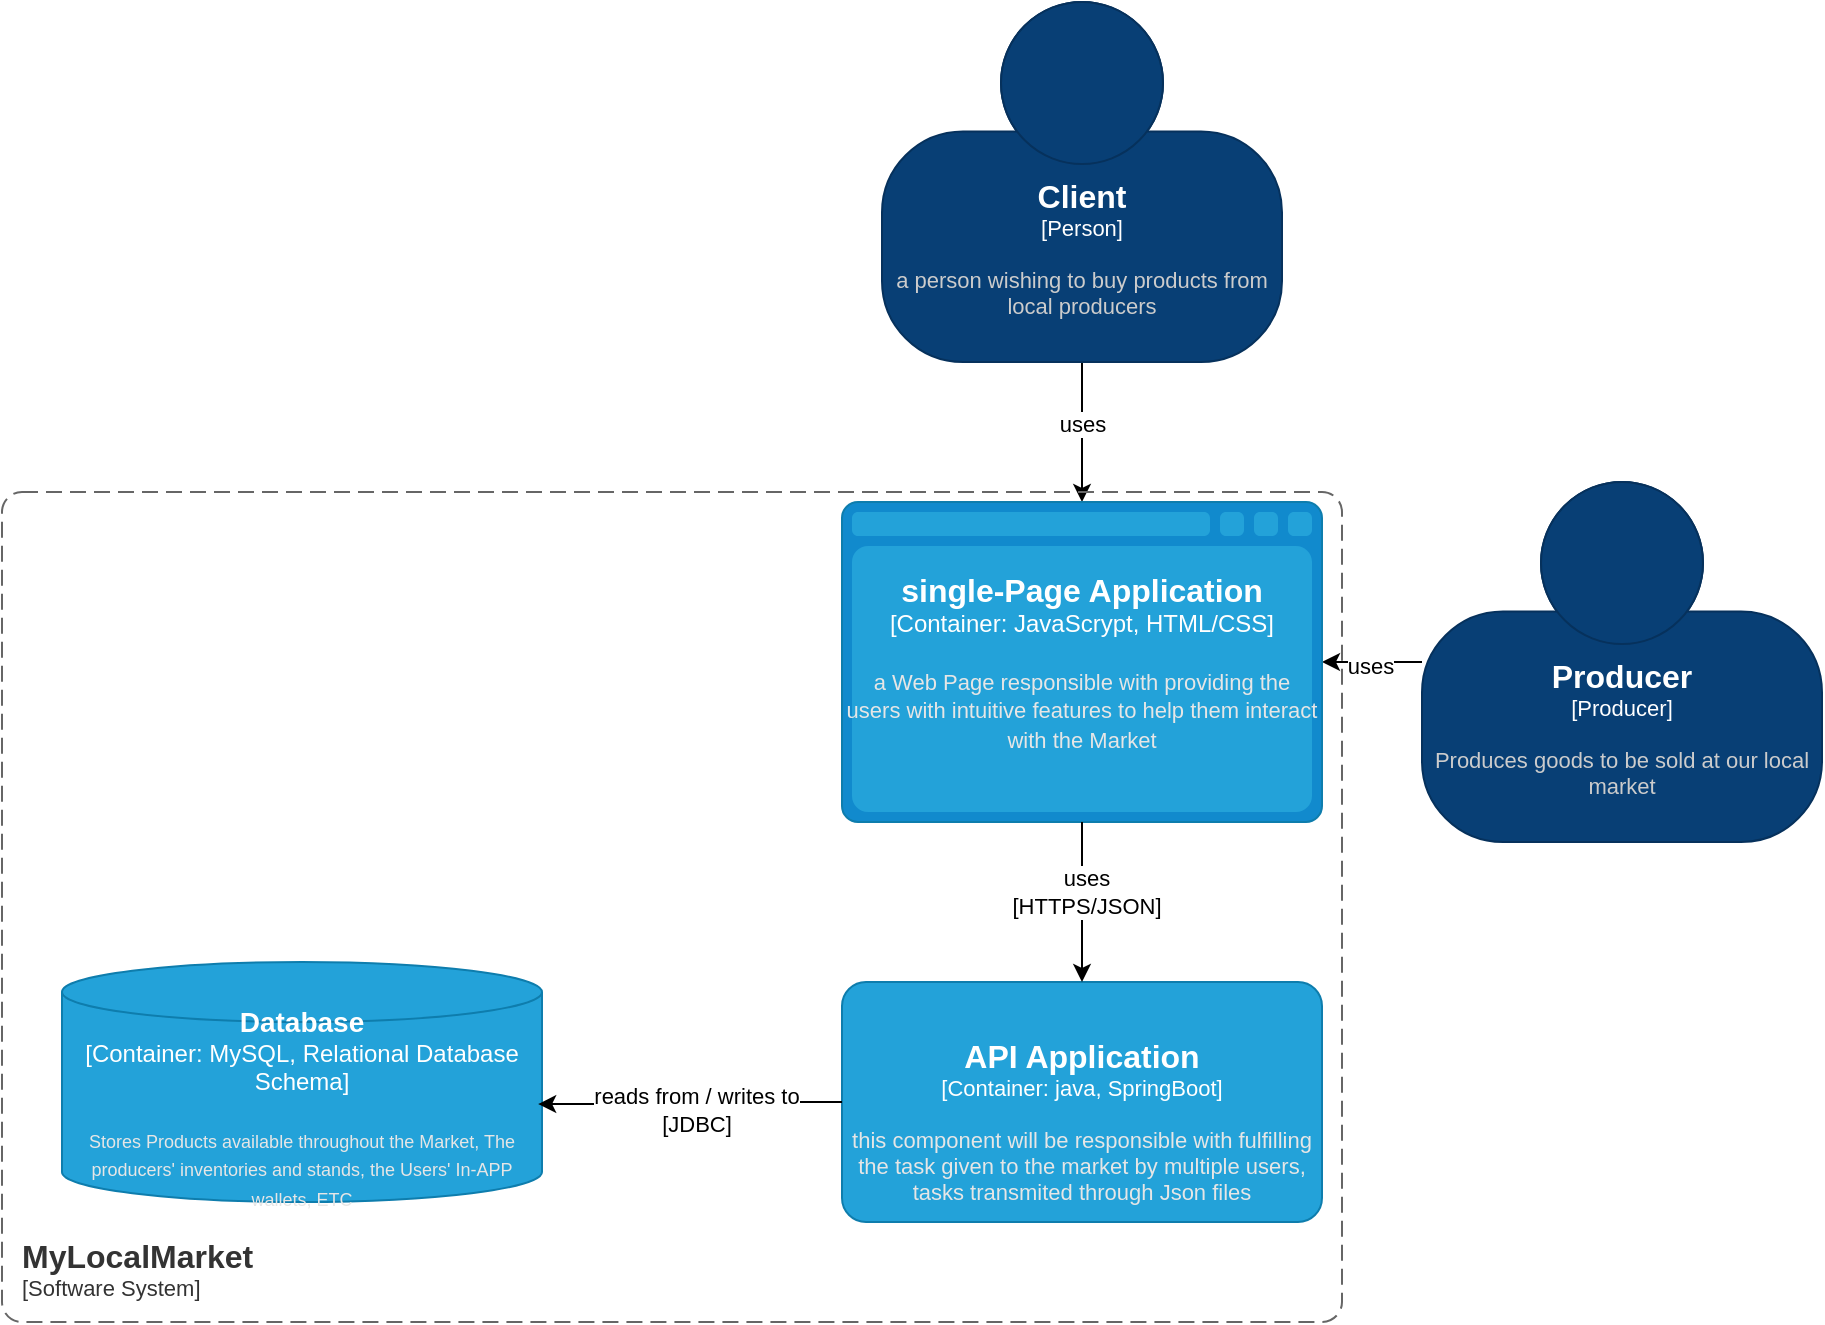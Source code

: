 <mxfile version="24.6.4" type="device">
  <diagram name="Page-1" id="ApvoBKV5yNjXvgj7f5iT">
    <mxGraphModel dx="1050" dy="1630" grid="1" gridSize="10" guides="1" tooltips="1" connect="1" arrows="1" fold="1" page="1" pageScale="1" pageWidth="850" pageHeight="1100" math="0" shadow="0">
      <root>
        <mxCell id="0" />
        <mxCell id="1" parent="0" />
        <mxCell id="GC0uSFzLVVKmQuZHAsQ7-8" style="edgeStyle=orthogonalEdgeStyle;rounded=0;orthogonalLoop=1;jettySize=auto;html=1;" edge="1" parent="1" source="GC0uSFzLVVKmQuZHAsQ7-3" target="GC0uSFzLVVKmQuZHAsQ7-7">
          <mxGeometry relative="1" as="geometry" />
        </mxCell>
        <mxCell id="GC0uSFzLVVKmQuZHAsQ7-9" value="uses" style="edgeLabel;html=1;align=center;verticalAlign=middle;resizable=0;points=[];" vertex="1" connectable="0" parent="GC0uSFzLVVKmQuZHAsQ7-8">
          <mxGeometry x="-0.133" relative="1" as="geometry">
            <mxPoint as="offset" />
          </mxGeometry>
        </mxCell>
        <object placeholders="1" c4Name="Client" c4Type="Person" c4Description="a person wishing to buy products from local producers" label="&lt;font style=&quot;font-size: 16px&quot;&gt;&lt;b&gt;%c4Name%&lt;/b&gt;&lt;/font&gt;&lt;div&gt;[%c4Type%]&lt;/div&gt;&lt;br&gt;&lt;div&gt;&lt;font style=&quot;font-size: 11px&quot;&gt;&lt;font color=&quot;#cccccc&quot;&gt;%c4Description%&lt;/font&gt;&lt;/div&gt;" id="GC0uSFzLVVKmQuZHAsQ7-3">
          <mxCell style="html=1;fontSize=11;dashed=0;whiteSpace=wrap;fillColor=#083F75;strokeColor=#06315C;fontColor=#ffffff;shape=mxgraph.c4.person2;align=center;metaEdit=1;points=[[0.5,0,0],[1,0.5,0],[1,0.75,0],[0.75,1,0],[0.5,1,0],[0.25,1,0],[0,0.75,0],[0,0.5,0]];resizable=0;" vertex="1" parent="1">
            <mxGeometry x="460" y="-40" width="200" height="180" as="geometry" />
          </mxCell>
        </object>
        <mxCell id="GC0uSFzLVVKmQuZHAsQ7-10" style="edgeStyle=orthogonalEdgeStyle;rounded=0;orthogonalLoop=1;jettySize=auto;html=1;" edge="1" parent="1" source="GC0uSFzLVVKmQuZHAsQ7-4" target="GC0uSFzLVVKmQuZHAsQ7-7">
          <mxGeometry relative="1" as="geometry" />
        </mxCell>
        <mxCell id="GC0uSFzLVVKmQuZHAsQ7-11" value="uses" style="edgeLabel;html=1;align=center;verticalAlign=middle;resizable=0;points=[];" vertex="1" connectable="0" parent="GC0uSFzLVVKmQuZHAsQ7-10">
          <mxGeometry x="0.067" y="2" relative="1" as="geometry">
            <mxPoint as="offset" />
          </mxGeometry>
        </mxCell>
        <object placeholders="1" c4Name="Producer" c4Type="Producer" c4Description="Produces goods to be sold at our local market" label="&lt;font style=&quot;font-size: 16px&quot;&gt;&lt;b&gt;%c4Name%&lt;/b&gt;&lt;/font&gt;&lt;div&gt;[%c4Type%]&lt;/div&gt;&lt;br&gt;&lt;div&gt;&lt;font style=&quot;font-size: 11px&quot;&gt;&lt;font color=&quot;#cccccc&quot;&gt;%c4Description%&lt;/font&gt;&lt;/div&gt;" id="GC0uSFzLVVKmQuZHAsQ7-4">
          <mxCell style="html=1;fontSize=11;dashed=0;whiteSpace=wrap;fillColor=#083F75;strokeColor=#06315C;fontColor=#ffffff;shape=mxgraph.c4.person2;align=center;metaEdit=1;points=[[0.5,0,0],[1,0.5,0],[1,0.75,0],[0.75,1,0],[0.5,1,0],[0.25,1,0],[0,0.75,0],[0,0.5,0]];resizable=0;" vertex="1" parent="1">
            <mxGeometry x="730" y="200" width="200" height="180" as="geometry" />
          </mxCell>
        </object>
        <object placeholders="1" c4Name="MyLocalMarket" c4Type="SystemScopeBoundary" c4Application="Software System" label="&lt;font style=&quot;font-size: 16px&quot;&gt;&lt;b&gt;&lt;div style=&quot;text-align: left&quot;&gt;%c4Name%&lt;/div&gt;&lt;/b&gt;&lt;/font&gt;&lt;div style=&quot;text-align: left&quot;&gt;[%c4Application%]&lt;/div&gt;" id="GC0uSFzLVVKmQuZHAsQ7-6">
          <mxCell style="rounded=1;fontSize=11;whiteSpace=wrap;html=1;dashed=1;arcSize=20;fillColor=none;strokeColor=#666666;fontColor=#333333;labelBackgroundColor=none;align=left;verticalAlign=bottom;labelBorderColor=none;spacingTop=0;spacing=10;dashPattern=8 4;metaEdit=1;rotatable=0;perimeter=rectanglePerimeter;noLabel=0;labelPadding=0;allowArrows=0;connectable=0;expand=0;recursiveResize=0;editable=1;pointerEvents=0;absoluteArcSize=1;points=[[0.25,0,0],[0.5,0,0],[0.75,0,0],[1,0.25,0],[1,0.5,0],[1,0.75,0],[0.75,1,0],[0.5,1,0],[0.25,1,0],[0,0.75,0],[0,0.5,0],[0,0.25,0]];" vertex="1" parent="1">
            <mxGeometry x="20" y="205" width="670" height="415" as="geometry" />
          </mxCell>
        </object>
        <object placeholders="1" c4Name="single-Page Application" c4Type="Container" c4Technology="JavaScrypt, HTML/CSS" c4Description="a Web Page responsible with providing the users with intuitive features to help them interact with the Market" label="&lt;font style=&quot;font-size: 16px&quot;&gt;&lt;b&gt;%c4Name%&lt;/b&gt;&lt;/font&gt;&lt;div&gt;[%c4Type%:&amp;nbsp;%c4Technology%]&lt;/div&gt;&lt;br&gt;&lt;div&gt;&lt;font style=&quot;font-size: 11px&quot;&gt;&lt;font color=&quot;#E6E6E6&quot;&gt;%c4Description%&lt;/font&gt;&lt;/div&gt;" id="GC0uSFzLVVKmQuZHAsQ7-7">
          <mxCell style="shape=mxgraph.c4.webBrowserContainer2;whiteSpace=wrap;html=1;boundedLbl=1;rounded=0;labelBackgroundColor=none;strokeColor=#118ACD;fillColor=#23A2D9;strokeColor=#118ACD;strokeColor2=#0E7DAD;fontSize=12;fontColor=#ffffff;align=center;metaEdit=1;points=[[0.5,0,0],[1,0.25,0],[1,0.5,0],[1,0.75,0],[0.5,1,0],[0,0.75,0],[0,0.5,0],[0,0.25,0]];resizable=0;" vertex="1" parent="1">
            <mxGeometry x="440" y="210" width="240" height="160" as="geometry" />
          </mxCell>
        </object>
        <object placeholders="1" c4Name="&#xa;API Application" c4Type="Container" c4Technology="java, SpringBoot" c4Description="this component will be responsible with fulfilling the task given to the market by multiple users, tasks transmited through Json files" label="&lt;font style=&quot;font-size: 16px&quot;&gt;&lt;b&gt;%c4Name%&lt;/b&gt;&lt;/font&gt;&lt;div&gt;[%c4Type%: %c4Technology%]&lt;/div&gt;&lt;br&gt;&lt;div&gt;&lt;font style=&quot;font-size: 11px&quot;&gt;&lt;font color=&quot;#E6E6E6&quot;&gt;%c4Description%&lt;/font&gt;&lt;/div&gt;" id="GC0uSFzLVVKmQuZHAsQ7-14">
          <mxCell style="rounded=1;whiteSpace=wrap;html=1;fontSize=11;labelBackgroundColor=none;fillColor=#23A2D9;fontColor=#ffffff;align=center;arcSize=10;strokeColor=#0E7DAD;metaEdit=1;resizable=0;points=[[0.25,0,0],[0.5,0,0],[0.75,0,0],[1,0.25,0],[1,0.5,0],[1,0.75,0],[0.75,1,0],[0.5,1,0],[0.25,1,0],[0,0.75,0],[0,0.5,0],[0,0.25,0]];" vertex="1" parent="1">
            <mxGeometry x="440" y="450" width="240" height="120" as="geometry" />
          </mxCell>
        </object>
        <mxCell id="GC0uSFzLVVKmQuZHAsQ7-15" style="edgeStyle=orthogonalEdgeStyle;rounded=0;orthogonalLoop=1;jettySize=auto;html=1;entryX=0.5;entryY=0;entryDx=0;entryDy=0;entryPerimeter=0;" edge="1" parent="1" source="GC0uSFzLVVKmQuZHAsQ7-7" target="GC0uSFzLVVKmQuZHAsQ7-14">
          <mxGeometry relative="1" as="geometry" />
        </mxCell>
        <mxCell id="GC0uSFzLVVKmQuZHAsQ7-16" value="uses&lt;br&gt; [HTTPS/JSON]" style="edgeLabel;html=1;align=center;verticalAlign=middle;resizable=0;points=[];" vertex="1" connectable="0" parent="GC0uSFzLVVKmQuZHAsQ7-15">
          <mxGeometry x="-0.12" y="2" relative="1" as="geometry">
            <mxPoint as="offset" />
          </mxGeometry>
        </mxCell>
        <object placeholders="1" c4Name="Database" c4Type="Container" c4Technology="MySQL, Relational Database Schema" c4Description="Stores Products available throughout the Market, The producers&#39; inventories and stands, the Users&#39; In-APP wallets, ETC" label="&lt;font style=&quot;font-size: 14px&quot;&gt;&lt;b&gt;%c4Name%&lt;/b&gt;&lt;/font&gt;&lt;div&gt;[%c4Type%:&amp;nbsp;%c4Technology%]&lt;/div&gt;&lt;br&gt;&lt;div&gt;&lt;font style=&quot;font-size: 9px&quot;&gt;&lt;font color=&quot;#E6E6E6&quot;&gt;%c4Description%&lt;/font&gt;&lt;/div&gt;" id="GC0uSFzLVVKmQuZHAsQ7-17">
          <mxCell style="shape=cylinder3;size=15;whiteSpace=wrap;html=1;boundedLbl=1;rounded=0;labelBackgroundColor=none;fillColor=#23A2D9;fontSize=12;fontColor=#ffffff;align=center;strokeColor=#0E7DAD;metaEdit=1;points=[[0.5,0,0],[1,0.25,0],[1,0.5,0],[1,0.75,0],[0.5,1,0],[0,0.75,0],[0,0.5,0],[0,0.25,0]];resizable=0;" vertex="1" parent="1">
            <mxGeometry x="50" y="440" width="240" height="120" as="geometry" />
          </mxCell>
        </object>
        <mxCell id="GC0uSFzLVVKmQuZHAsQ7-19" style="edgeStyle=orthogonalEdgeStyle;rounded=0;orthogonalLoop=1;jettySize=auto;html=1;entryX=0.992;entryY=0.592;entryDx=0;entryDy=0;entryPerimeter=0;" edge="1" parent="1" source="GC0uSFzLVVKmQuZHAsQ7-14" target="GC0uSFzLVVKmQuZHAsQ7-17">
          <mxGeometry relative="1" as="geometry" />
        </mxCell>
        <mxCell id="GC0uSFzLVVKmQuZHAsQ7-20" value="reads from / writes to&lt;br&gt;[JDBC]" style="edgeLabel;html=1;align=center;verticalAlign=middle;resizable=0;points=[];" vertex="1" connectable="0" parent="GC0uSFzLVVKmQuZHAsQ7-19">
          <mxGeometry x="0.24" y="3" relative="1" as="geometry">
            <mxPoint x="21" as="offset" />
          </mxGeometry>
        </mxCell>
      </root>
    </mxGraphModel>
  </diagram>
</mxfile>
